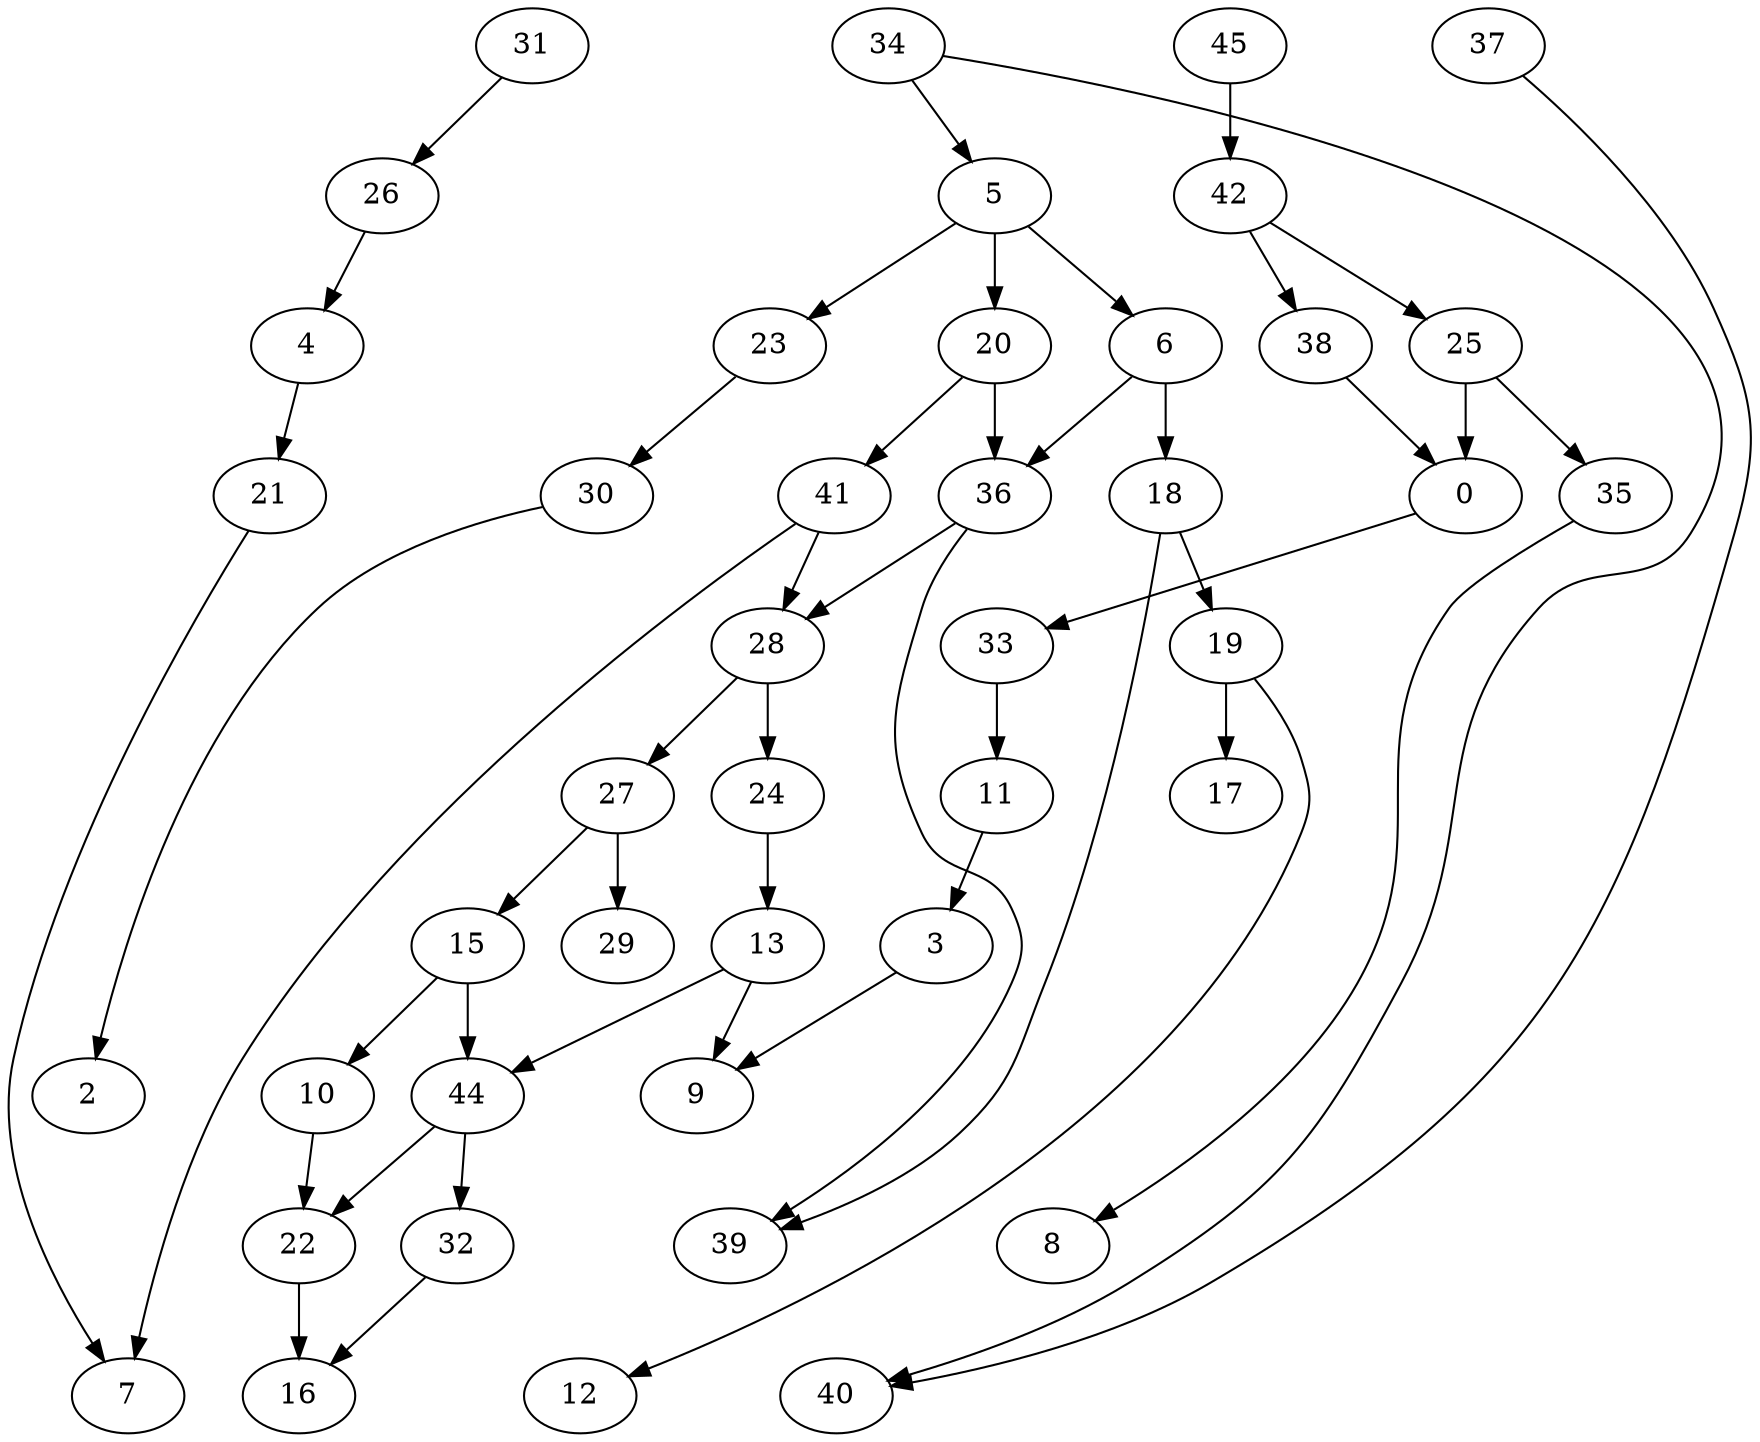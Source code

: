 digraph G {
    0;
    33;
    11;
    3;
    9;
    37;
    40;
    4;
    21;
    7;
    5;
    6;
    20;
    23;
    18;
    36;
    41;
    30;
    19;
    39;
    28;
    2;
    12;
    17;
    24;
    27;
    13;
    15;
    29;
    10;
    22;
    16;
    44;
    32;
    31;
    26;
    45;
    42;
    25;
    38;
    35;
    8;
    34;
    0 -> 33 [weight=0];
    33 -> 11 [weight=1];
    11 -> 3 [weight=0];
    3 -> 9 [weight=0];
    37 -> 40 [weight=0];
    4 -> 21 [weight=0];
    21 -> 7 [weight=0];
    5 -> 6 [weight=0];
    5 -> 20 [weight=2];
    5 -> 23 [weight=0];
    6 -> 18 [weight=2];
    6 -> 36 [weight=0];
    20 -> 36 [weight=2];
    20 -> 41 [weight=0];
    23 -> 30 [weight=0];
    18 -> 19 [weight=0];
    18 -> 39 [weight=0];
    36 -> 39 [weight=0];
    36 -> 28 [weight=0];
    41 -> 7 [weight=0];
    41 -> 28 [weight=0];
    30 -> 2 [weight=0];
    19 -> 12 [weight=0];
    19 -> 17 [weight=0];
    28 -> 24 [weight=3];
    28 -> 27 [weight=0];
    24 -> 13 [weight=3];
    27 -> 15 [weight=0];
    27 -> 29 [weight=0];
    13 -> 9 [weight=0];
    13 -> 44 [weight=0];
    15 -> 10 [weight=0];
    15 -> 44 [weight=2];
    10 -> 22 [weight=0];
    22 -> 16 [weight=2];
    44 -> 22 [weight=0];
    44 -> 32 [weight=0];
    32 -> 16 [weight=0];
    31 -> 26 [weight=0];
    26 -> 4 [weight=0];
    45 -> 42 [weight=2];
    42 -> 25 [weight=0];
    42 -> 38 [weight=0];
    25 -> 0 [weight=2];
    25 -> 35 [weight=0];
    38 -> 0 [weight=0];
    35 -> 8 [weight=0];
    34 -> 40 [weight=0];
    34 -> 5 [weight=0];
}
